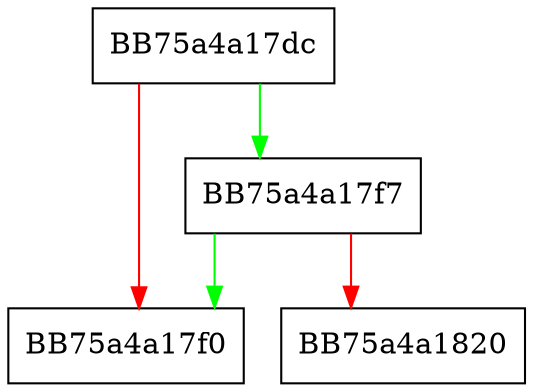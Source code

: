 digraph CheckIsMsftInternal {
  node [shape="box"];
  graph [splines=ortho];
  BB75a4a17dc -> BB75a4a17f7 [color="green"];
  BB75a4a17dc -> BB75a4a17f0 [color="red"];
  BB75a4a17f7 -> BB75a4a17f0 [color="green"];
  BB75a4a17f7 -> BB75a4a1820 [color="red"];
}